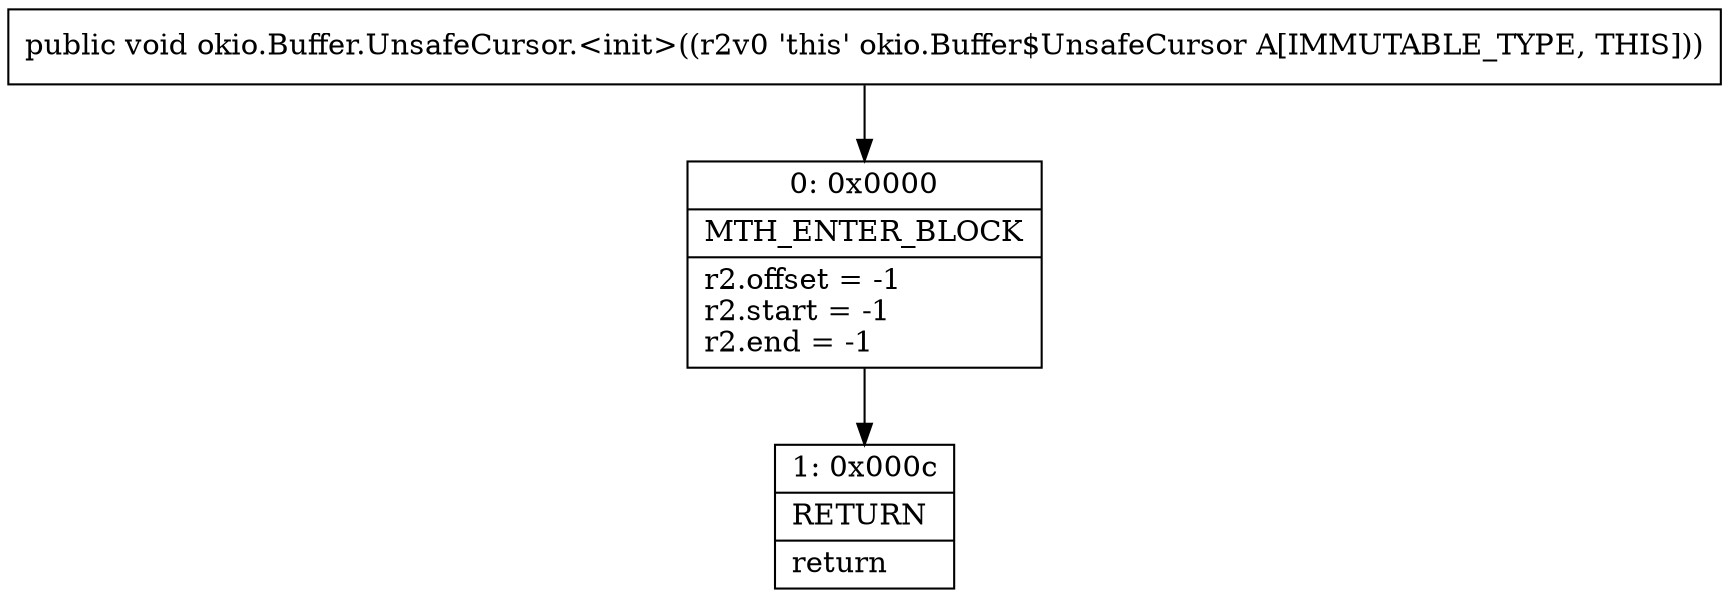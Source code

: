 digraph "CFG forokio.Buffer.UnsafeCursor.\<init\>()V" {
Node_0 [shape=record,label="{0\:\ 0x0000|MTH_ENTER_BLOCK\l|r2.offset = \-1\lr2.start = \-1\lr2.end = \-1\l}"];
Node_1 [shape=record,label="{1\:\ 0x000c|RETURN\l|return\l}"];
MethodNode[shape=record,label="{public void okio.Buffer.UnsafeCursor.\<init\>((r2v0 'this' okio.Buffer$UnsafeCursor A[IMMUTABLE_TYPE, THIS])) }"];
MethodNode -> Node_0;
Node_0 -> Node_1;
}

